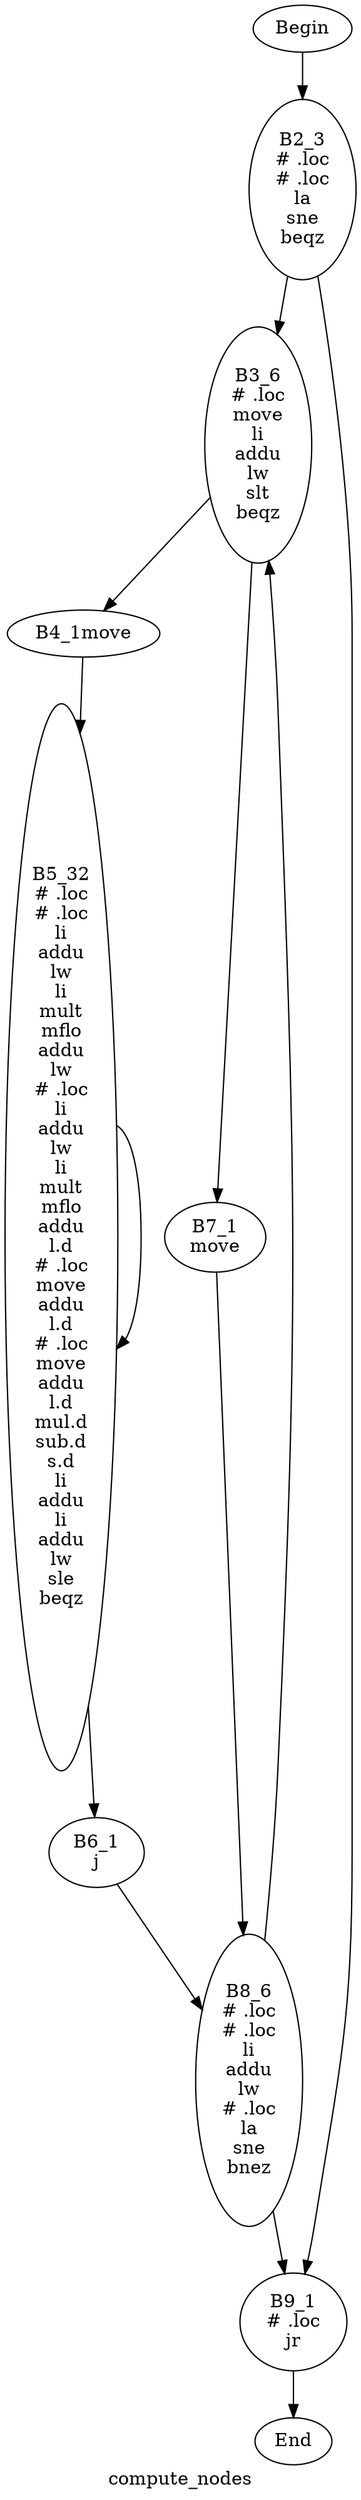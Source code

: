 digraph G{
	label = "compute_nodes"	style = "dashed";
	color = purple;
	Node0 [label = "Begin"];
	Node0 -> {Node2 }
	Node1 [label = "End"];
	Node1 -> {}
	Node2 [label = "B2_3\n# .loc\n# .loc\nla\nsne\nbeqz\n"];
	Node2 -> {Node3 Node9 }
	Node3 [label = "B3_6\n# .loc\nmove\nli\naddu\nlw\nslt\nbeqz\n"];
	Node3 -> {Node4 Node7 }
	Node4 [label = "B4_1move\n"];
	Node4 -> {Node5 }
	Node5 [label = "B5_32\n# .loc\n# .loc\nli\naddu\nlw\nli\nmult\nmflo\naddu\nlw\n# .loc\nli\naddu\nlw\nli\nmult\nmflo\naddu\nl.d\n# .loc\nmove\naddu\nl.d\n# .loc\nmove\naddu\nl.d\nmul.d\nsub.d\ns.d\nli\naddu\nli\naddu\nlw\nsle\nbeqz\n"];
	Node5 -> {Node6 Node5 }
	Node6 [label = "B6_1\nj\n"];
	Node6 -> {Node8 }
	Node7 [label = "B7_1\nmove\n"];
	Node7 -> {Node8 }
	Node8 [label = "B8_6\n# .loc\n# .loc\nli\naddu\nlw\n# .loc\nla\nsne\nbnez\n"];
	Node8 -> {Node9 Node3 }
	Node9 [label = "B9_1\n# .loc\njr\n"];
	Node9 -> {Node1 }
}

